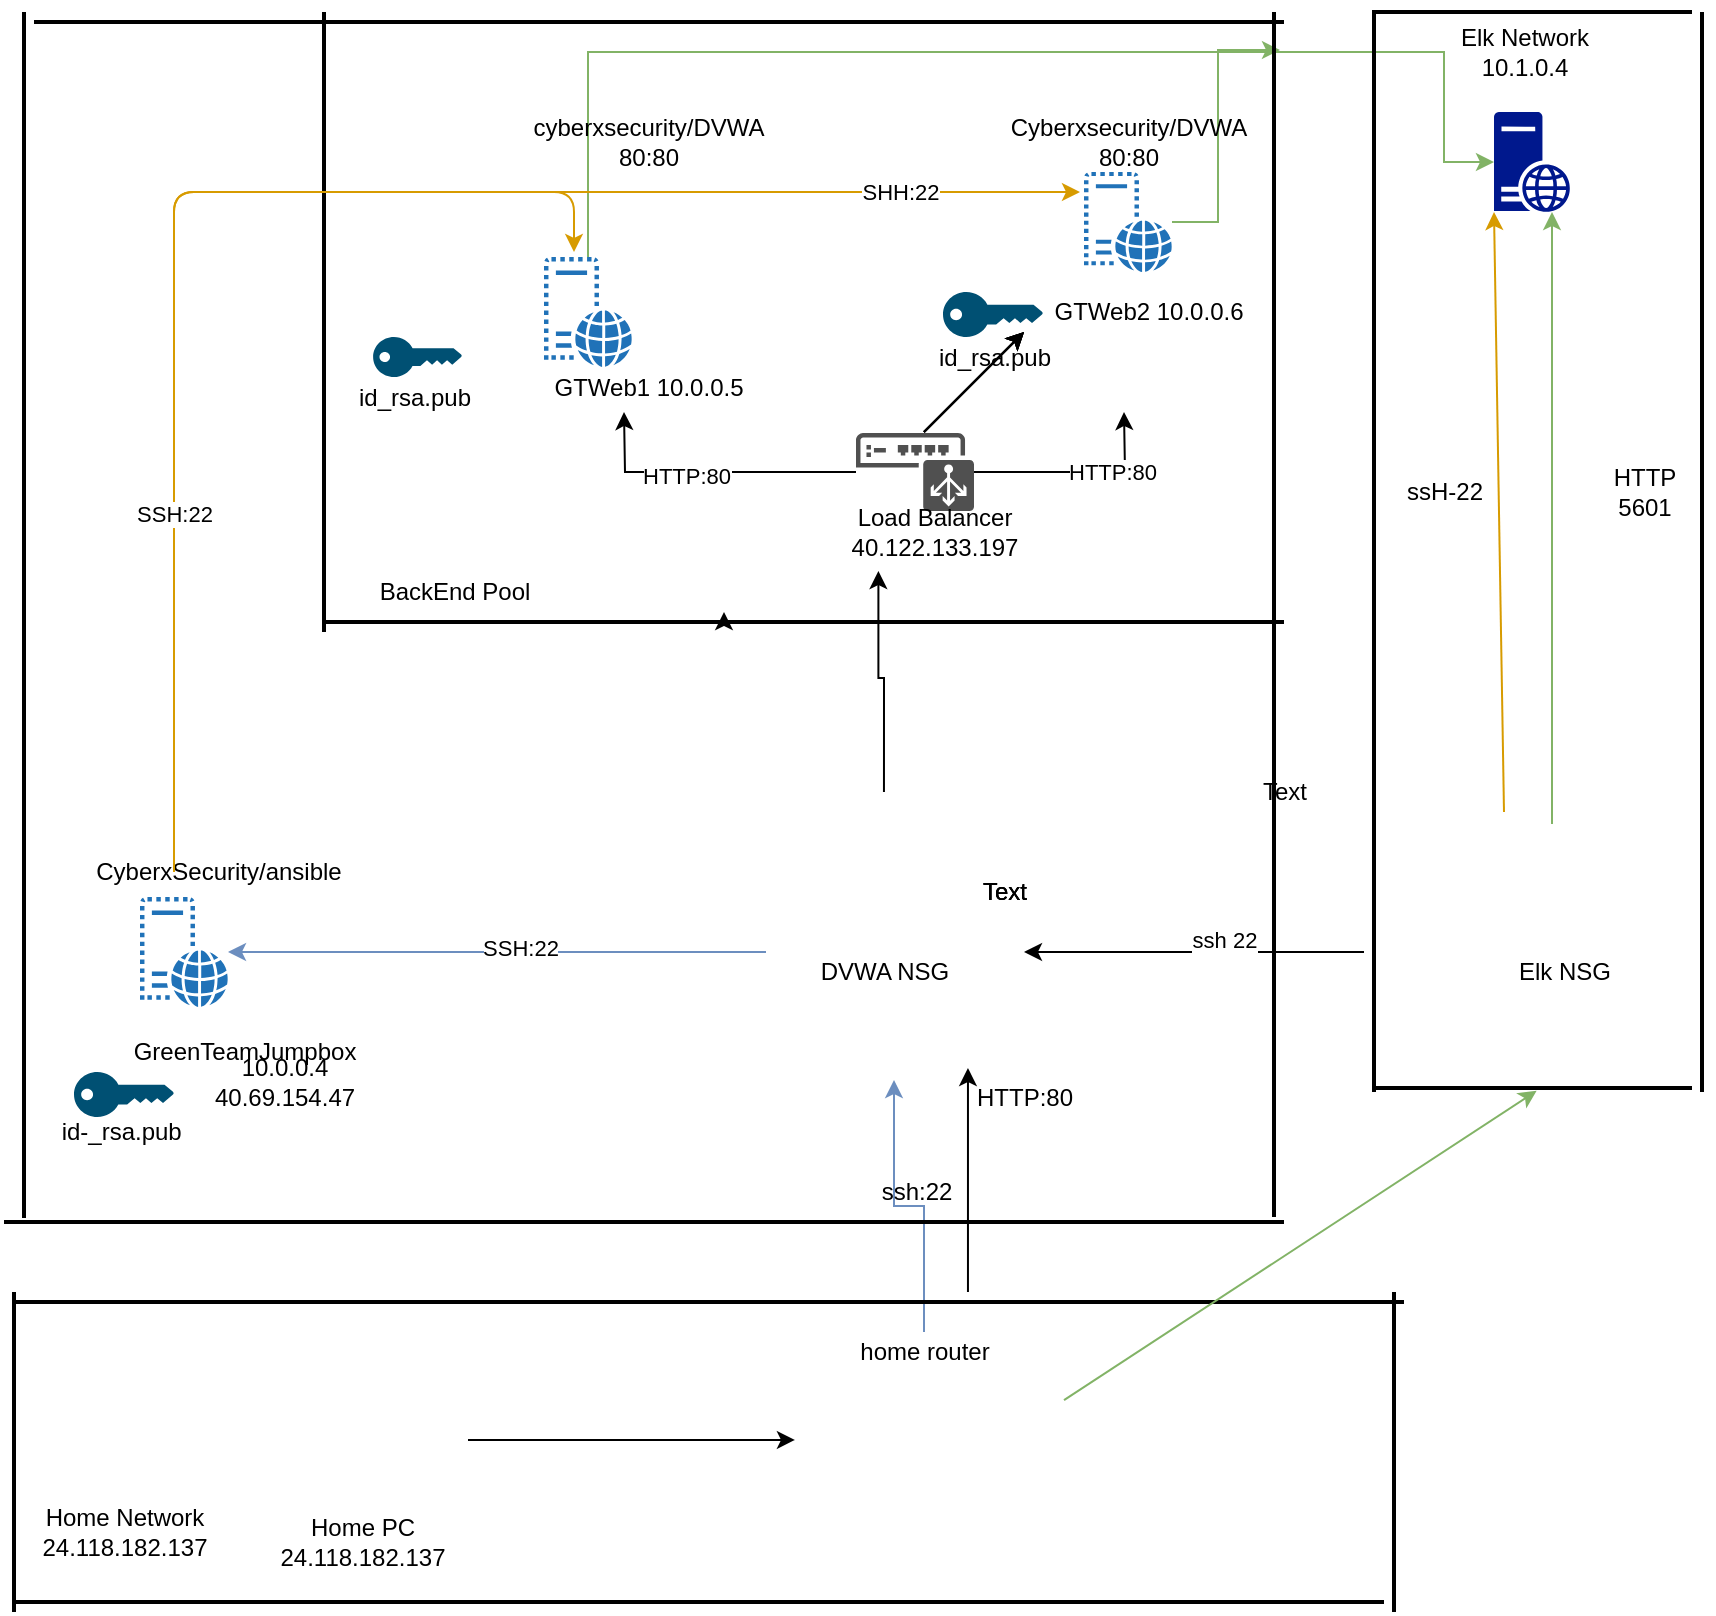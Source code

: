 <mxfile version="14.1.2" type="github">
  <diagram id="IemqXR9Vgc1Vpsk6rAGd" name="Page-1">
    <mxGraphModel dx="2272" dy="1872" grid="1" gridSize="10" guides="1" tooltips="1" connect="1" arrows="1" fold="1" page="1" pageScale="1" pageWidth="850" pageHeight="1100" math="0" shadow="0">
      <root>
        <mxCell id="0" />
        <mxCell id="1" parent="0" />
        <mxCell id="xJvSBco1bZGAdOFnYoXc-16" style="edgeStyle=orthogonalEdgeStyle;rounded=0;orthogonalLoop=1;jettySize=auto;html=1;entryX=0;entryY=0.5;entryDx=0;entryDy=0;entryPerimeter=0;fillColor=#d5e8d4;strokeColor=#82b366;" parent="1" source="-ZNplJX96d4Bv-DzFuM_-6" target="xJvSBco1bZGAdOFnYoXc-1" edge="1">
          <mxGeometry relative="1" as="geometry">
            <mxPoint x="700" y="80" as="targetPoint" />
            <Array as="points">
              <mxPoint x="272" y="20" />
              <mxPoint x="700" y="20" />
              <mxPoint x="700" y="75" />
            </Array>
          </mxGeometry>
        </mxCell>
        <mxCell id="-ZNplJX96d4Bv-DzFuM_-6" value="" style="pointerEvents=1;shadow=0;dashed=0;html=1;strokeColor=none;labelPosition=center;verticalLabelPosition=bottom;verticalAlign=top;outlineConnect=0;align=center;shape=mxgraph.office.servers.virtual_web_server;fillColor=#2072B8;" parent="1" vertex="1">
          <mxGeometry x="250" y="122.5" width="44" height="55" as="geometry" />
        </mxCell>
        <mxCell id="-ZNplJX96d4Bv-DzFuM_-7" value="" style="pointerEvents=1;shadow=0;dashed=0;html=1;strokeColor=none;labelPosition=center;verticalLabelPosition=bottom;verticalAlign=top;outlineConnect=0;align=center;shape=mxgraph.office.servers.virtual_web_server;fillColor=#2072B8;" parent="1" vertex="1">
          <mxGeometry x="48" y="442.5" width="44" height="55" as="geometry" />
        </mxCell>
        <mxCell id="xJvSBco1bZGAdOFnYoXc-18" style="edgeStyle=orthogonalEdgeStyle;rounded=0;orthogonalLoop=1;jettySize=auto;html=1;entryX=0.119;entryY=0.2;entryDx=0;entryDy=0;entryPerimeter=0;fillColor=#d5e8d4;strokeColor=#82b366;" parent="1" source="-ZNplJX96d4Bv-DzFuM_-8" target="zR2l-9s-CgWY07TUg7OG-108" edge="1">
          <mxGeometry relative="1" as="geometry" />
        </mxCell>
        <mxCell id="-ZNplJX96d4Bv-DzFuM_-8" value="" style="pointerEvents=1;shadow=0;dashed=0;html=1;strokeColor=none;labelPosition=center;verticalLabelPosition=bottom;verticalAlign=top;outlineConnect=0;align=center;shape=mxgraph.office.servers.virtual_web_server;fillColor=#2072B8;" parent="1" vertex="1">
          <mxGeometry x="520" y="80" width="44" height="50" as="geometry" />
        </mxCell>
        <mxCell id="zR2l-9s-CgWY07TUg7OG-74" style="edgeStyle=orthogonalEdgeStyle;rounded=0;orthogonalLoop=1;jettySize=auto;html=1;" parent="1" source="-ZNplJX96d4Bv-DzFuM_-9" edge="1">
          <mxGeometry relative="1" as="geometry">
            <mxPoint x="540" y="200" as="targetPoint" />
          </mxGeometry>
        </mxCell>
        <mxCell id="zR2l-9s-CgWY07TUg7OG-152" value="HTTP:80" style="edgeLabel;html=1;align=center;verticalAlign=middle;resizable=0;points=[];" parent="zR2l-9s-CgWY07TUg7OG-74" vertex="1" connectable="0">
          <mxGeometry x="0.295" relative="1" as="geometry">
            <mxPoint as="offset" />
          </mxGeometry>
        </mxCell>
        <mxCell id="zR2l-9s-CgWY07TUg7OG-77" style="edgeStyle=orthogonalEdgeStyle;rounded=0;orthogonalLoop=1;jettySize=auto;html=1;" parent="1" source="-ZNplJX96d4Bv-DzFuM_-9" edge="1">
          <mxGeometry relative="1" as="geometry">
            <mxPoint x="290" y="200" as="targetPoint" />
          </mxGeometry>
        </mxCell>
        <mxCell id="zR2l-9s-CgWY07TUg7OG-149" value="HTTP:80" style="edgeLabel;html=1;align=center;verticalAlign=middle;resizable=0;points=[];" parent="zR2l-9s-CgWY07TUg7OG-77" vertex="1" connectable="0">
          <mxGeometry x="0.178" y="2" relative="1" as="geometry">
            <mxPoint as="offset" />
          </mxGeometry>
        </mxCell>
        <mxCell id="-ZNplJX96d4Bv-DzFuM_-9" value="" style="pointerEvents=1;shadow=0;dashed=0;html=1;strokeColor=none;fillColor=#505050;labelPosition=center;verticalLabelPosition=bottom;verticalAlign=top;outlineConnect=0;align=center;shape=mxgraph.office.devices.load_balancer;" parent="1" vertex="1">
          <mxGeometry x="406" y="210.5" width="59" height="39" as="geometry" />
        </mxCell>
        <mxCell id="zR2l-9s-CgWY07TUg7OG-51" style="edgeStyle=orthogonalEdgeStyle;rounded=0;orthogonalLoop=1;jettySize=auto;html=1;fillColor=#dae8fc;strokeColor=#6c8ebf;" parent="1" source="-ZNplJX96d4Bv-DzFuM_-10" target="-ZNplJX96d4Bv-DzFuM_-7" edge="1">
          <mxGeometry relative="1" as="geometry" />
        </mxCell>
        <mxCell id="zR2l-9s-CgWY07TUg7OG-126" value="SSH:22" style="edgeLabel;html=1;align=center;verticalAlign=middle;resizable=0;points=[];" parent="zR2l-9s-CgWY07TUg7OG-51" vertex="1" connectable="0">
          <mxGeometry x="-0.073" y="-2" relative="1" as="geometry">
            <mxPoint x="1" as="offset" />
          </mxGeometry>
        </mxCell>
        <mxCell id="-ZNplJX96d4Bv-DzFuM_-10" value="" style="shape=image;html=1;verticalAlign=top;verticalLabelPosition=bottom;labelBackgroundColor=#ffffff;imageAspect=0;aspect=fixed;image=https://cdn0.iconfinder.com/data/icons/security-double-colour-blue-black-vol-2/52/fire__wall__firewall__security-128.png" parent="1" vertex="1">
          <mxGeometry x="361" y="406" width="128" height="128" as="geometry" />
        </mxCell>
        <mxCell id="zR2l-9s-CgWY07TUg7OG-2" value="DVWA NSG" style="text;html=1;align=center;verticalAlign=middle;resizable=0;points=[];autosize=1;" parent="1" vertex="1">
          <mxGeometry x="380" y="470" width="80" height="20" as="geometry" />
        </mxCell>
        <mxCell id="zR2l-9s-CgWY07TUg7OG-109" style="edgeStyle=orthogonalEdgeStyle;rounded=0;orthogonalLoop=1;jettySize=auto;html=1;entryX=0.222;entryY=1.15;entryDx=0;entryDy=0;entryPerimeter=0;" parent="1" target="zR2l-9s-CgWY07TUg7OG-8" edge="1">
          <mxGeometry relative="1" as="geometry">
            <mxPoint x="419.98" y="390" as="sourcePoint" />
            <Array as="points">
              <mxPoint x="420" y="333" />
              <mxPoint x="417" y="333" />
            </Array>
          </mxGeometry>
        </mxCell>
        <mxCell id="zR2l-9s-CgWY07TUg7OG-4" value="GTWeb1 10.0.0.5" style="text;html=1;align=center;verticalAlign=middle;resizable=0;points=[];autosize=1;" parent="1" vertex="1">
          <mxGeometry x="247" y="177.5" width="110" height="20" as="geometry" />
        </mxCell>
        <mxCell id="zR2l-9s-CgWY07TUg7OG-6" value="GTWeb2 10.0.0.6" style="text;html=1;align=center;verticalAlign=middle;resizable=0;points=[];autosize=1;" parent="1" vertex="1">
          <mxGeometry x="497" y="140" width="110" height="20" as="geometry" />
        </mxCell>
        <mxCell id="zR2l-9s-CgWY07TUg7OG-8" value="Load Balancer&lt;br&gt;40.122.133.197" style="text;html=1;align=center;verticalAlign=middle;resizable=0;points=[];autosize=1;" parent="1" vertex="1">
          <mxGeometry x="395" y="245" width="100" height="30" as="geometry" />
        </mxCell>
        <mxCell id="zR2l-9s-CgWY07TUg7OG-10" value="GreenTeamJumpbox" style="text;html=1;align=center;verticalAlign=middle;resizable=0;points=[];autosize=1;" parent="1" vertex="1">
          <mxGeometry x="35" y="510" width="130" height="20" as="geometry" />
        </mxCell>
        <mxCell id="zR2l-9s-CgWY07TUg7OG-15" value="cyberxsecurity/DVWA&lt;br&gt;80:80" style="text;html=1;align=center;verticalAlign=middle;resizable=0;points=[];autosize=1;" parent="1" vertex="1">
          <mxGeometry x="237" y="50" width="130" height="30" as="geometry" />
        </mxCell>
        <mxCell id="zR2l-9s-CgWY07TUg7OG-17" value="Cyberxsecurity/DVWA&lt;br&gt;80:80" style="text;html=1;align=center;verticalAlign=middle;resizable=0;points=[];autosize=1;" parent="1" vertex="1">
          <mxGeometry x="477" y="50" width="130" height="30" as="geometry" />
        </mxCell>
        <mxCell id="zR2l-9s-CgWY07TUg7OG-18" value="" style="points=[[0,0.5,0],[0.24,0,0],[0.5,0.28,0],[0.995,0.475,0],[0.5,0.72,0],[0.24,1,0]];verticalLabelPosition=bottom;html=1;verticalAlign=top;aspect=fixed;align=center;pointerEvents=1;shape=mxgraph.cisco19.key;fillColor=#005073;strokeColor=none;" parent="1" vertex="1">
          <mxGeometry x="164.56" y="162.5" width="44.44" height="20" as="geometry" />
        </mxCell>
        <mxCell id="zR2l-9s-CgWY07TUg7OG-19" value="" style="points=[[0,0.5,0],[0.24,0,0],[0.5,0.28,0],[0.995,0.475,0],[0.5,0.72,0],[0.24,1,0]];verticalLabelPosition=bottom;html=1;verticalAlign=top;aspect=fixed;align=center;pointerEvents=1;shape=mxgraph.cisco19.key;fillColor=#005073;strokeColor=none;" parent="1" vertex="1">
          <mxGeometry x="449.5" y="140" width="50" height="22.5" as="geometry" />
        </mxCell>
        <mxCell id="zR2l-9s-CgWY07TUg7OG-20" value="" style="points=[[0,0.5,0],[0.24,0,0],[0.5,0.28,0],[0.995,0.475,0],[0.5,0.72,0],[0.24,1,0]];verticalLabelPosition=bottom;html=1;verticalAlign=top;aspect=fixed;align=center;pointerEvents=1;shape=mxgraph.cisco19.key;fillColor=#005073;strokeColor=none;" parent="1" vertex="1">
          <mxGeometry x="15" y="530" width="50" height="22.5" as="geometry" />
        </mxCell>
        <mxCell id="zR2l-9s-CgWY07TUg7OG-26" value="id_rsa.pub" style="text;html=1;align=center;verticalAlign=middle;resizable=0;points=[];autosize=1;" parent="1" vertex="1">
          <mxGeometry x="150" y="182.5" width="70" height="20" as="geometry" />
        </mxCell>
        <mxCell id="zR2l-9s-CgWY07TUg7OG-27" value="id_rsa.pub" style="text;html=1;align=center;verticalAlign=middle;resizable=0;points=[];autosize=1;" parent="1" vertex="1">
          <mxGeometry x="439.5" y="162.5" width="70" height="20" as="geometry" />
        </mxCell>
        <mxCell id="zR2l-9s-CgWY07TUg7OG-28" value="id-_rsa.pub&amp;nbsp;" style="text;html=1;align=center;verticalAlign=middle;resizable=0;points=[];autosize=1;" parent="1" vertex="1">
          <mxGeometry y="550" width="80" height="20" as="geometry" />
        </mxCell>
        <mxCell id="zR2l-9s-CgWY07TUg7OG-32" value="CyberxSecurity/ansible" style="text;html=1;align=center;verticalAlign=middle;resizable=0;points=[];autosize=1;" parent="1" vertex="1">
          <mxGeometry x="17" y="420" width="140" height="20" as="geometry" />
        </mxCell>
        <mxCell id="zR2l-9s-CgWY07TUg7OG-37" value="10.0.0.4&lt;br&gt;40.69.154.47" style="text;html=1;align=center;verticalAlign=middle;resizable=0;points=[];autosize=1;" parent="1" vertex="1">
          <mxGeometry x="75" y="520" width="90" height="30" as="geometry" />
        </mxCell>
        <mxCell id="zR2l-9s-CgWY07TUg7OG-47" style="edgeStyle=orthogonalEdgeStyle;rounded=0;orthogonalLoop=1;jettySize=auto;html=1;entryX=0.031;entryY=0.578;entryDx=0;entryDy=0;entryPerimeter=0;" parent="1" source="zR2l-9s-CgWY07TUg7OG-38" edge="1">
          <mxGeometry relative="1" as="geometry">
            <mxPoint x="375.468" y="713.984" as="targetPoint" />
            <Array as="points">
              <mxPoint x="240" y="714" />
              <mxPoint x="240" y="714" />
            </Array>
          </mxGeometry>
        </mxCell>
        <mxCell id="zR2l-9s-CgWY07TUg7OG-38" value="" style="shape=image;html=1;verticalAlign=top;verticalLabelPosition=bottom;labelBackgroundColor=#ffffff;imageAspect=0;aspect=fixed;image=https://cdn1.iconfinder.com/data/icons/amenities-solid-ii/48/_computer2-128.png" parent="1" vertex="1">
          <mxGeometry x="92" y="640" width="120" height="120" as="geometry" />
        </mxCell>
        <mxCell id="zR2l-9s-CgWY07TUg7OG-155" style="edgeStyle=orthogonalEdgeStyle;rounded=0;orthogonalLoop=1;jettySize=auto;html=1;fillColor=#dae8fc;strokeColor=#6c8ebf;" parent="1" source="zR2l-9s-CgWY07TUg7OG-43" target="-ZNplJX96d4Bv-DzFuM_-10" edge="1">
          <mxGeometry relative="1" as="geometry" />
        </mxCell>
        <mxCell id="zR2l-9s-CgWY07TUg7OG-43" value="home router" style="text;html=1;resizable=0;autosize=1;align=center;verticalAlign=middle;points=[];fillColor=none;strokeColor=none;rounded=0;" parent="1" vertex="1">
          <mxGeometry x="400" y="660" width="80" height="20" as="geometry" />
        </mxCell>
        <mxCell id="zR2l-9s-CgWY07TUg7OG-44" value="Home PC&lt;br&gt;24.118.182.137" style="text;html=1;align=center;verticalAlign=middle;resizable=0;points=[];autosize=1;" parent="1" vertex="1">
          <mxGeometry x="109" y="750" width="100" height="30" as="geometry" />
        </mxCell>
        <mxCell id="zR2l-9s-CgWY07TUg7OG-45" value="Home Network&lt;br&gt;24.118.182.137" style="text;html=1;align=center;verticalAlign=middle;resizable=0;points=[];autosize=1;" parent="1" vertex="1">
          <mxGeometry x="-10" y="745" width="100" height="30" as="geometry" />
        </mxCell>
        <mxCell id="zR2l-9s-CgWY07TUg7OG-80" value="" style="line;strokeWidth=2;html=1;" parent="1" vertex="1">
          <mxGeometry x="350" y="790" width="160" height="10" as="geometry" />
        </mxCell>
        <mxCell id="zR2l-9s-CgWY07TUg7OG-81" value="" style="line;strokeWidth=2;html=1;" parent="1" vertex="1">
          <mxGeometry x="510" y="790" width="160" height="10" as="geometry" />
        </mxCell>
        <mxCell id="zR2l-9s-CgWY07TUg7OG-82" value="" style="line;strokeWidth=2;html=1;" parent="1" vertex="1">
          <mxGeometry x="60" y="640" width="160" height="10" as="geometry" />
        </mxCell>
        <mxCell id="zR2l-9s-CgWY07TUg7OG-84" value="" style="line;strokeWidth=2;html=1;" parent="1" vertex="1">
          <mxGeometry x="222" y="640" width="160" height="10" as="geometry" />
        </mxCell>
        <mxCell id="zR2l-9s-CgWY07TUg7OG-156" style="edgeStyle=orthogonalEdgeStyle;rounded=0;orthogonalLoop=1;jettySize=auto;html=1;entryX=0.033;entryY=-0.225;entryDx=0;entryDy=0;entryPerimeter=0;" parent="1" source="zR2l-9s-CgWY07TUg7OG-86" target="zR2l-9s-CgWY07TUg7OG-139" edge="1">
          <mxGeometry relative="1" as="geometry" />
        </mxCell>
        <mxCell id="zR2l-9s-CgWY07TUg7OG-86" value="" style="line;strokeWidth=2;html=1;" parent="1" vertex="1">
          <mxGeometry x="382" y="640" width="160" height="10" as="geometry" />
        </mxCell>
        <mxCell id="zR2l-9s-CgWY07TUg7OG-88" value="" style="line;strokeWidth=2;html=1;" parent="1" vertex="1">
          <mxGeometry x="212" y="640" width="160" height="10" as="geometry" />
        </mxCell>
        <mxCell id="zR2l-9s-CgWY07TUg7OG-89" value="" style="line;strokeWidth=2;html=1;" parent="1" vertex="1">
          <mxGeometry x="520" y="640" width="160" height="10" as="geometry" />
        </mxCell>
        <mxCell id="zR2l-9s-CgWY07TUg7OG-90" value="" style="line;strokeWidth=2;direction=south;html=1;" parent="1" vertex="1">
          <mxGeometry x="670" y="640" width="10" height="160" as="geometry" />
        </mxCell>
        <mxCell id="zR2l-9s-CgWY07TUg7OG-91" value="" style="line;strokeWidth=2;html=1;" parent="1" vertex="1">
          <mxGeometry y="640" width="160" height="10" as="geometry" />
        </mxCell>
        <mxCell id="zR2l-9s-CgWY07TUg7OG-93" value="" style="line;strokeWidth=2;direction=south;html=1;" parent="1" vertex="1">
          <mxGeometry x="-20" y="640" width="10" height="160" as="geometry" />
        </mxCell>
        <mxCell id="zR2l-9s-CgWY07TUg7OG-95" value="" style="line;strokeWidth=2;html=1;" parent="1" vertex="1">
          <mxGeometry x="190" y="790" width="160" height="10" as="geometry" />
        </mxCell>
        <mxCell id="zR2l-9s-CgWY07TUg7OG-96" value="" style="line;strokeWidth=2;html=1;" parent="1" vertex="1">
          <mxGeometry x="40" y="790" width="160" height="10" as="geometry" />
        </mxCell>
        <mxCell id="zR2l-9s-CgWY07TUg7OG-98" value="" style="line;strokeWidth=2;html=1;" parent="1" vertex="1">
          <mxGeometry x="7" y="790" width="160" height="10" as="geometry" />
        </mxCell>
        <mxCell id="zR2l-9s-CgWY07TUg7OG-101" value="" style="line;strokeWidth=2;html=1;" parent="1" vertex="1">
          <mxGeometry x="140" y="300" width="160" height="10" as="geometry" />
        </mxCell>
        <mxCell id="zR2l-9s-CgWY07TUg7OG-112" style="edgeStyle=orthogonalEdgeStyle;rounded=0;orthogonalLoop=1;jettySize=auto;html=1;exitX=0.25;exitY=0.5;exitDx=0;exitDy=0;exitPerimeter=0;" parent="1" source="zR2l-9s-CgWY07TUg7OG-102" edge="1">
          <mxGeometry relative="1" as="geometry">
            <mxPoint x="340" y="300" as="targetPoint" />
          </mxGeometry>
        </mxCell>
        <mxCell id="zR2l-9s-CgWY07TUg7OG-102" value="" style="line;strokeWidth=2;html=1;" parent="1" vertex="1">
          <mxGeometry x="300" y="300" width="160" height="10" as="geometry" />
        </mxCell>
        <mxCell id="zR2l-9s-CgWY07TUg7OG-103" value="" style="line;strokeWidth=2;html=1;" parent="1" vertex="1">
          <mxGeometry x="460" y="300" width="160" height="10" as="geometry" />
        </mxCell>
        <mxCell id="zR2l-9s-CgWY07TUg7OG-105" value="" style="line;strokeWidth=2;direction=south;html=1;" parent="1" vertex="1">
          <mxGeometry x="135" y="150" width="10" height="160" as="geometry" />
        </mxCell>
        <mxCell id="zR2l-9s-CgWY07TUg7OG-106" value="" style="line;strokeWidth=2;direction=south;html=1;" parent="1" vertex="1">
          <mxGeometry x="135" width="10" height="160" as="geometry" />
        </mxCell>
        <mxCell id="zR2l-9s-CgWY07TUg7OG-107" value="" style="line;strokeWidth=2;direction=south;html=1;" parent="1" vertex="1">
          <mxGeometry x="610" y="150" width="10" height="160" as="geometry" />
        </mxCell>
        <mxCell id="zR2l-9s-CgWY07TUg7OG-108" value="" style="line;strokeWidth=2;direction=south;html=1;" parent="1" vertex="1">
          <mxGeometry x="610" width="10" height="160" as="geometry" />
        </mxCell>
        <mxCell id="zR2l-9s-CgWY07TUg7OG-111" value="BackEnd Pool" style="text;html=1;align=center;verticalAlign=middle;resizable=0;points=[];autosize=1;" parent="1" vertex="1">
          <mxGeometry x="160" y="280" width="90" height="20" as="geometry" />
        </mxCell>
        <mxCell id="zR2l-9s-CgWY07TUg7OG-116" value="" style="edgeStyle=elbowEdgeStyle;elbow=vertical;endArrow=classic;html=1;fillColor=#ffe6cc;strokeColor=#d79b00;" parent="1" edge="1">
          <mxGeometry width="50" height="50" relative="1" as="geometry">
            <mxPoint x="65" y="430" as="sourcePoint" />
            <mxPoint x="265" y="120" as="targetPoint" />
            <Array as="points">
              <mxPoint x="75" y="90" />
              <mxPoint x="195" y="108" />
            </Array>
          </mxGeometry>
        </mxCell>
        <mxCell id="zR2l-9s-CgWY07TUg7OG-124" value="SSH:22" style="edgeLabel;html=1;align=center;verticalAlign=middle;resizable=0;points=[];" parent="zR2l-9s-CgWY07TUg7OG-116" vertex="1" connectable="0">
          <mxGeometry x="-0.372" relative="1" as="geometry">
            <mxPoint as="offset" />
          </mxGeometry>
        </mxCell>
        <mxCell id="zR2l-9s-CgWY07TUg7OG-118" value="" style="edgeStyle=elbowEdgeStyle;elbow=vertical;endArrow=classic;html=1;fillColor=#ffe6cc;strokeColor=#d79b00;" parent="1" edge="1">
          <mxGeometry width="50" height="50" relative="1" as="geometry">
            <mxPoint x="65" y="140" as="sourcePoint" />
            <mxPoint x="518" y="90" as="targetPoint" />
            <Array as="points">
              <mxPoint x="505" y="90" />
              <mxPoint x="495" y="90" />
            </Array>
          </mxGeometry>
        </mxCell>
        <mxCell id="zR2l-9s-CgWY07TUg7OG-122" value="SHH:22" style="edgeLabel;html=1;align=center;verticalAlign=middle;resizable=0;points=[];" parent="zR2l-9s-CgWY07TUg7OG-118" vertex="1" connectable="0">
          <mxGeometry x="0.642" relative="1" as="geometry">
            <mxPoint as="offset" />
          </mxGeometry>
        </mxCell>
        <mxCell id="zR2l-9s-CgWY07TUg7OG-127" value="Text" style="text;html=1;resizable=0;autosize=1;align=center;verticalAlign=middle;points=[];fillColor=none;strokeColor=none;rounded=0;" parent="1" vertex="1">
          <mxGeometry x="460" y="430" width="40" height="20" as="geometry" />
        </mxCell>
        <mxCell id="zR2l-9s-CgWY07TUg7OG-128" value="Text" style="text;html=1;resizable=0;autosize=1;align=center;verticalAlign=middle;points=[];fillColor=none;strokeColor=none;rounded=0;" parent="1" vertex="1">
          <mxGeometry x="460" y="430" width="40" height="20" as="geometry" />
        </mxCell>
        <mxCell id="zR2l-9s-CgWY07TUg7OG-129" value="Text" style="text;html=1;resizable=0;autosize=1;align=center;verticalAlign=middle;points=[];fillColor=none;strokeColor=none;rounded=0;" parent="1" vertex="1">
          <mxGeometry x="460" y="430" width="40" height="20" as="geometry" />
        </mxCell>
        <mxCell id="zR2l-9s-CgWY07TUg7OG-130" value="" style="line;strokeWidth=2;html=1;" parent="1" vertex="1">
          <mxGeometry x="140" width="160" height="10" as="geometry" />
        </mxCell>
        <mxCell id="zR2l-9s-CgWY07TUg7OG-131" value="" style="line;strokeWidth=2;html=1;" parent="1" vertex="1">
          <mxGeometry x="300" width="160" height="10" as="geometry" />
        </mxCell>
        <mxCell id="zR2l-9s-CgWY07TUg7OG-132" value="" style="line;strokeWidth=2;html=1;" parent="1" vertex="1">
          <mxGeometry x="460" width="160" height="10" as="geometry" />
        </mxCell>
        <mxCell id="zR2l-9s-CgWY07TUg7OG-134" value="" style="line;strokeWidth=2;html=1;" parent="1" vertex="1">
          <mxGeometry x="-15" y="640" width="160" height="10" as="geometry" />
        </mxCell>
        <mxCell id="zR2l-9s-CgWY07TUg7OG-135" value="" style="line;strokeWidth=2;html=1;" parent="1" vertex="1">
          <mxGeometry x="-15" y="790" width="160" height="10" as="geometry" />
        </mxCell>
        <mxCell id="zR2l-9s-CgWY07TUg7OG-136" value="ssh:22" style="text;html=1;resizable=0;autosize=1;align=center;verticalAlign=middle;points=[];fillColor=none;strokeColor=none;rounded=0;" parent="1" vertex="1">
          <mxGeometry x="410.5" y="580" width="50" height="20" as="geometry" />
        </mxCell>
        <mxCell id="zR2l-9s-CgWY07TUg7OG-139" value="HTTP:80" style="text;html=1;resizable=0;autosize=1;align=center;verticalAlign=middle;points=[];fillColor=none;strokeColor=none;rounded=0;" parent="1" vertex="1">
          <mxGeometry x="460" y="532.5" width="60" height="20" as="geometry" />
        </mxCell>
        <mxCell id="zR2l-9s-CgWY07TUg7OG-143" value="" style="shape=image;html=1;verticalAlign=top;verticalLabelPosition=bottom;labelBackgroundColor=#ffffff;imageAspect=0;aspect=fixed;image=https://cdn4.iconfinder.com/data/icons/BRILLIANT/networking/png/128/access_point.png" parent="1" vertex="1">
          <mxGeometry x="382" y="672" width="128" height="128" as="geometry" />
        </mxCell>
        <mxCell id="xJvSBco1bZGAdOFnYoXc-1" value="" style="aspect=fixed;pointerEvents=1;shadow=0;dashed=0;html=1;strokeColor=none;labelPosition=center;verticalLabelPosition=bottom;verticalAlign=top;align=center;fillColor=#00188D;shape=mxgraph.mscae.enterprise.web_server" parent="1" vertex="1">
          <mxGeometry x="725" y="50" width="38" height="50" as="geometry" />
        </mxCell>
        <mxCell id="xJvSBco1bZGAdOFnYoXc-7" value="" style="edgeStyle=orthogonalEdgeStyle;rounded=0;orthogonalLoop=1;jettySize=auto;html=1;fillColor=#d5e8d4;strokeColor=#82b366;" parent="1" source="xJvSBco1bZGAdOFnYoXc-2" target="xJvSBco1bZGAdOFnYoXc-1" edge="1">
          <mxGeometry relative="1" as="geometry">
            <Array as="points">
              <mxPoint x="754" y="210" />
              <mxPoint x="754" y="210" />
            </Array>
          </mxGeometry>
        </mxCell>
        <mxCell id="xJvSBco1bZGAdOFnYoXc-20" style="edgeStyle=orthogonalEdgeStyle;rounded=0;orthogonalLoop=1;jettySize=auto;html=1;" parent="1" source="9RwSC9w4jPB00GcFbge3-3" edge="1">
          <mxGeometry relative="1" as="geometry">
            <mxPoint x="490" y="470" as="targetPoint" />
            <Array as="points">
              <mxPoint x="600" y="470" />
            </Array>
          </mxGeometry>
        </mxCell>
        <mxCell id="xJvSBco1bZGAdOFnYoXc-27" value="ssh 22" style="edgeLabel;html=1;align=center;verticalAlign=middle;resizable=0;points=[];" parent="xJvSBco1bZGAdOFnYoXc-20" vertex="1" connectable="0">
          <mxGeometry x="-0.17" y="-6" relative="1" as="geometry">
            <mxPoint as="offset" />
          </mxGeometry>
        </mxCell>
        <mxCell id="xJvSBco1bZGAdOFnYoXc-2" value="" style="shape=image;html=1;verticalAlign=top;verticalLabelPosition=bottom;labelBackgroundColor=#ffffff;imageAspect=0;aspect=fixed;image=https://cdn0.iconfinder.com/data/icons/security-double-color-red-and-black-vol-2/52/fire__wall__firewall__security-128.png" parent="1" vertex="1">
          <mxGeometry x="690" y="406" width="128" height="128" as="geometry" />
        </mxCell>
        <mxCell id="xJvSBco1bZGAdOFnYoXc-3" value="Elk Network&lt;br&gt;10.1.0.4" style="text;html=1;align=center;verticalAlign=middle;resizable=0;points=[];autosize=1;" parent="1" vertex="1">
          <mxGeometry x="700" y="5" width="80" height="30" as="geometry" />
        </mxCell>
        <mxCell id="xJvSBco1bZGAdOFnYoXc-5" value="" style="endArrow=classic;html=1;entryX=0.44;entryY=1.042;entryDx=0;entryDy=0;entryPerimeter=0;fillColor=#d5e8d4;strokeColor=#82b366;" parent="1" source="zR2l-9s-CgWY07TUg7OG-143" target="xJvSBco1bZGAdOFnYoXc-2" edge="1">
          <mxGeometry width="50" height="50" relative="1" as="geometry">
            <mxPoint x="640" y="532.5" as="sourcePoint" />
            <mxPoint x="690" y="482.5" as="targetPoint" />
          </mxGeometry>
        </mxCell>
        <mxCell id="xJvSBco1bZGAdOFnYoXc-11" value="" style="endArrow=classic;html=1;" parent="1" edge="1">
          <mxGeometry width="50" height="50" relative="1" as="geometry">
            <mxPoint x="440" y="210" as="sourcePoint" />
            <mxPoint x="490" y="160" as="targetPoint" />
          </mxGeometry>
        </mxCell>
        <mxCell id="xJvSBco1bZGAdOFnYoXc-12" value="" style="endArrow=classic;html=1;" parent="1" edge="1">
          <mxGeometry width="50" height="50" relative="1" as="geometry">
            <mxPoint x="440" y="210" as="sourcePoint" />
            <mxPoint x="490" y="160" as="targetPoint" />
          </mxGeometry>
        </mxCell>
        <mxCell id="xJvSBco1bZGAdOFnYoXc-13" value="" style="endArrow=classic;html=1;" parent="1" edge="1">
          <mxGeometry width="50" height="50" relative="1" as="geometry">
            <mxPoint x="440" y="210" as="sourcePoint" />
            <mxPoint x="490" y="160" as="targetPoint" />
          </mxGeometry>
        </mxCell>
        <mxCell id="xJvSBco1bZGAdOFnYoXc-14" value="" style="endArrow=classic;html=1;" parent="1" edge="1">
          <mxGeometry width="50" height="50" relative="1" as="geometry">
            <mxPoint x="440" y="210" as="sourcePoint" />
            <mxPoint x="490" y="160" as="targetPoint" />
          </mxGeometry>
        </mxCell>
        <mxCell id="xJvSBco1bZGAdOFnYoXc-25" value="" style="endArrow=classic;html=1;entryX=0;entryY=1;entryDx=0;entryDy=0;entryPerimeter=0;fillColor=#ffe6cc;strokeColor=#d79b00;" parent="1" target="xJvSBco1bZGAdOFnYoXc-1" edge="1">
          <mxGeometry width="50" height="50" relative="1" as="geometry">
            <mxPoint x="730" y="400" as="sourcePoint" />
            <mxPoint x="710" y="330" as="targetPoint" />
          </mxGeometry>
        </mxCell>
        <mxCell id="xJvSBco1bZGAdOFnYoXc-28" value="Elk NSG" style="text;html=1;resizable=0;autosize=1;align=center;verticalAlign=middle;points=[];fillColor=none;strokeColor=none;rounded=0;" parent="1" vertex="1">
          <mxGeometry x="730" y="470" width="60" height="20" as="geometry" />
        </mxCell>
        <mxCell id="9RwSC9w4jPB00GcFbge3-1" value="" style="line;strokeWidth=2;direction=south;html=1;" parent="1" vertex="1">
          <mxGeometry x="610" y="310" width="10" height="160" as="geometry" />
        </mxCell>
        <mxCell id="9RwSC9w4jPB00GcFbge3-2" value="" style="line;strokeWidth=2;direction=south;html=1;" parent="1" vertex="1">
          <mxGeometry x="610" y="310" width="10" height="160" as="geometry" />
        </mxCell>
        <mxCell id="9RwSC9w4jPB00GcFbge3-3" value="" style="line;strokeWidth=2;direction=south;html=1;" parent="1" vertex="1">
          <mxGeometry x="660" width="10" height="540" as="geometry" />
        </mxCell>
        <mxCell id="9RwSC9w4jPB00GcFbge3-6" value="" style="line;strokeWidth=2;html=1;" parent="1" vertex="1">
          <mxGeometry x="664" y="-5" width="160" height="10" as="geometry" />
        </mxCell>
        <mxCell id="9RwSC9w4jPB00GcFbge3-7" value="" style="line;strokeWidth=2;direction=south;html=1;" parent="1" vertex="1">
          <mxGeometry x="824" width="10" height="540" as="geometry" />
        </mxCell>
        <mxCell id="9RwSC9w4jPB00GcFbge3-9" value="" style="line;strokeWidth=2;html=1;" parent="1" vertex="1">
          <mxGeometry x="664" y="533" width="160" height="10" as="geometry" />
        </mxCell>
        <mxCell id="9RwSC9w4jPB00GcFbge3-10" value="" style="line;strokeWidth=2;direction=south;html=1;" parent="1" vertex="1">
          <mxGeometry x="610" y="442.5" width="10" height="160" as="geometry" />
        </mxCell>
        <mxCell id="9RwSC9w4jPB00GcFbge3-12" value="" style="line;strokeWidth=2;html=1;" parent="1" vertex="1">
          <mxGeometry x="-20" y="600" width="640" height="10" as="geometry" />
        </mxCell>
        <mxCell id="9RwSC9w4jPB00GcFbge3-17" value="" style="line;strokeWidth=2;direction=south;html=1;" parent="1" vertex="1">
          <mxGeometry x="-15" width="10" height="603" as="geometry" />
        </mxCell>
        <mxCell id="9RwSC9w4jPB00GcFbge3-19" value="" style="line;strokeWidth=2;html=1;" parent="1" vertex="1">
          <mxGeometry x="-5" width="160" height="10" as="geometry" />
        </mxCell>
        <mxCell id="9RwSC9w4jPB00GcFbge3-20" value="Text" style="text;html=1;resizable=0;autosize=1;align=center;verticalAlign=middle;points=[];fillColor=none;strokeColor=none;rounded=0;" parent="1" vertex="1">
          <mxGeometry x="600" y="380" width="40" height="20" as="geometry" />
        </mxCell>
        <mxCell id="9RwSC9w4jPB00GcFbge3-22" value="ssH-22" style="text;html=1;align=center;verticalAlign=middle;resizable=0;points=[];autosize=1;" parent="1" vertex="1">
          <mxGeometry x="675" y="230" width="50" height="20" as="geometry" />
        </mxCell>
        <mxCell id="9RwSC9w4jPB00GcFbge3-23" value="HTTP&lt;br&gt;5601" style="text;html=1;align=center;verticalAlign=middle;resizable=0;points=[];autosize=1;" parent="1" vertex="1">
          <mxGeometry x="775" y="225" width="50" height="30" as="geometry" />
        </mxCell>
      </root>
    </mxGraphModel>
  </diagram>
</mxfile>
